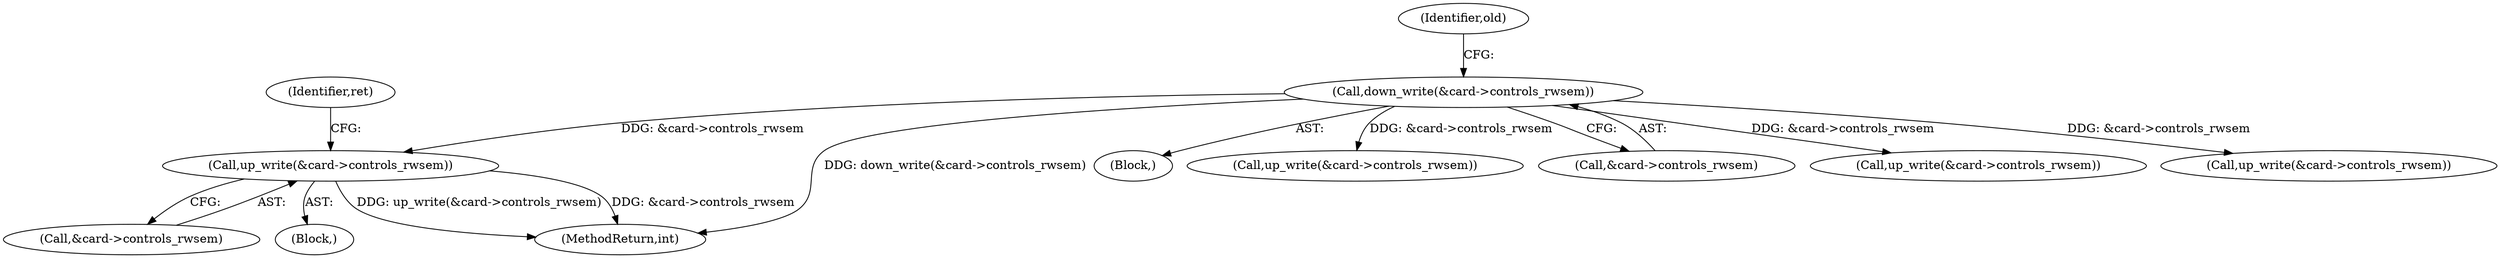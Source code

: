 digraph "0_linux_fd9f26e4eca5d08a27d12c0933fceef76ed9663d_1@API" {
"1000153" [label="(Call,up_write(&card->controls_rwsem))"];
"1000135" [label="(Call,down_write(&card->controls_rwsem))"];
"1000135" [label="(Call,down_write(&card->controls_rwsem))"];
"1000154" [label="(Call,&card->controls_rwsem)"];
"1000141" [label="(Identifier,old)"];
"1000104" [label="(Block,)"];
"1000153" [label="(Call,up_write(&card->controls_rwsem))"];
"1000233" [label="(Call,up_write(&card->controls_rwsem))"];
"1000136" [label="(Call,&card->controls_rwsem)"];
"1000189" [label="(Call,up_write(&card->controls_rwsem))"];
"1000173" [label="(Call,up_write(&card->controls_rwsem))"];
"1000149" [label="(Block,)"];
"1000271" [label="(MethodReturn,int)"];
"1000159" [label="(Identifier,ret)"];
"1000153" -> "1000149"  [label="AST: "];
"1000153" -> "1000154"  [label="CFG: "];
"1000154" -> "1000153"  [label="AST: "];
"1000159" -> "1000153"  [label="CFG: "];
"1000153" -> "1000271"  [label="DDG: up_write(&card->controls_rwsem)"];
"1000153" -> "1000271"  [label="DDG: &card->controls_rwsem"];
"1000135" -> "1000153"  [label="DDG: &card->controls_rwsem"];
"1000135" -> "1000104"  [label="AST: "];
"1000135" -> "1000136"  [label="CFG: "];
"1000136" -> "1000135"  [label="AST: "];
"1000141" -> "1000135"  [label="CFG: "];
"1000135" -> "1000271"  [label="DDG: down_write(&card->controls_rwsem)"];
"1000135" -> "1000173"  [label="DDG: &card->controls_rwsem"];
"1000135" -> "1000189"  [label="DDG: &card->controls_rwsem"];
"1000135" -> "1000233"  [label="DDG: &card->controls_rwsem"];
}
